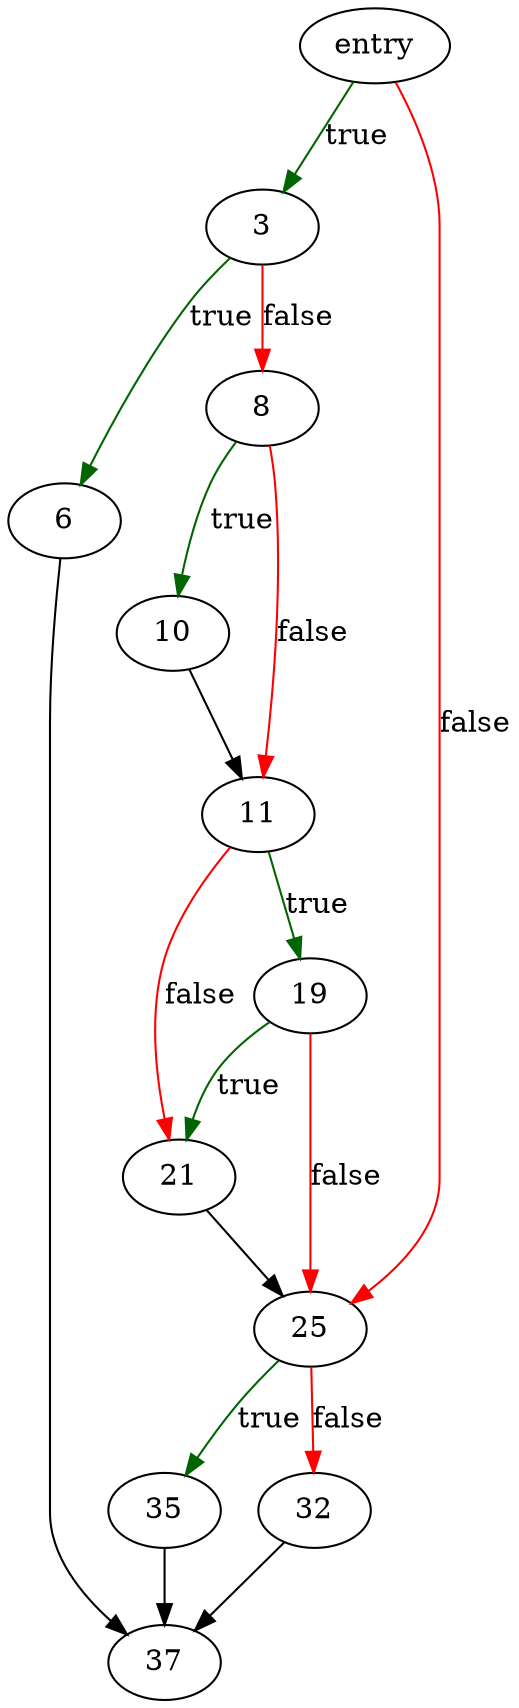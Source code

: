 digraph "print_char" {
	// Node definitions.
	1 [label=entry];
	3;
	6;
	8;
	10;
	11;
	19;
	21;
	25;
	32;
	35;
	37;

	// Edge definitions.
	1 -> 3 [
		color=darkgreen
		label=true
	];
	1 -> 25 [
		color=red
		label=false
	];
	3 -> 6 [
		color=darkgreen
		label=true
	];
	3 -> 8 [
		color=red
		label=false
	];
	6 -> 37;
	8 -> 10 [
		color=darkgreen
		label=true
	];
	8 -> 11 [
		color=red
		label=false
	];
	10 -> 11;
	11 -> 19 [
		color=darkgreen
		label=true
	];
	11 -> 21 [
		color=red
		label=false
	];
	19 -> 21 [
		color=darkgreen
		label=true
	];
	19 -> 25 [
		color=red
		label=false
	];
	21 -> 25;
	25 -> 32 [
		color=red
		label=false
	];
	25 -> 35 [
		color=darkgreen
		label=true
	];
	32 -> 37;
	35 -> 37;
}